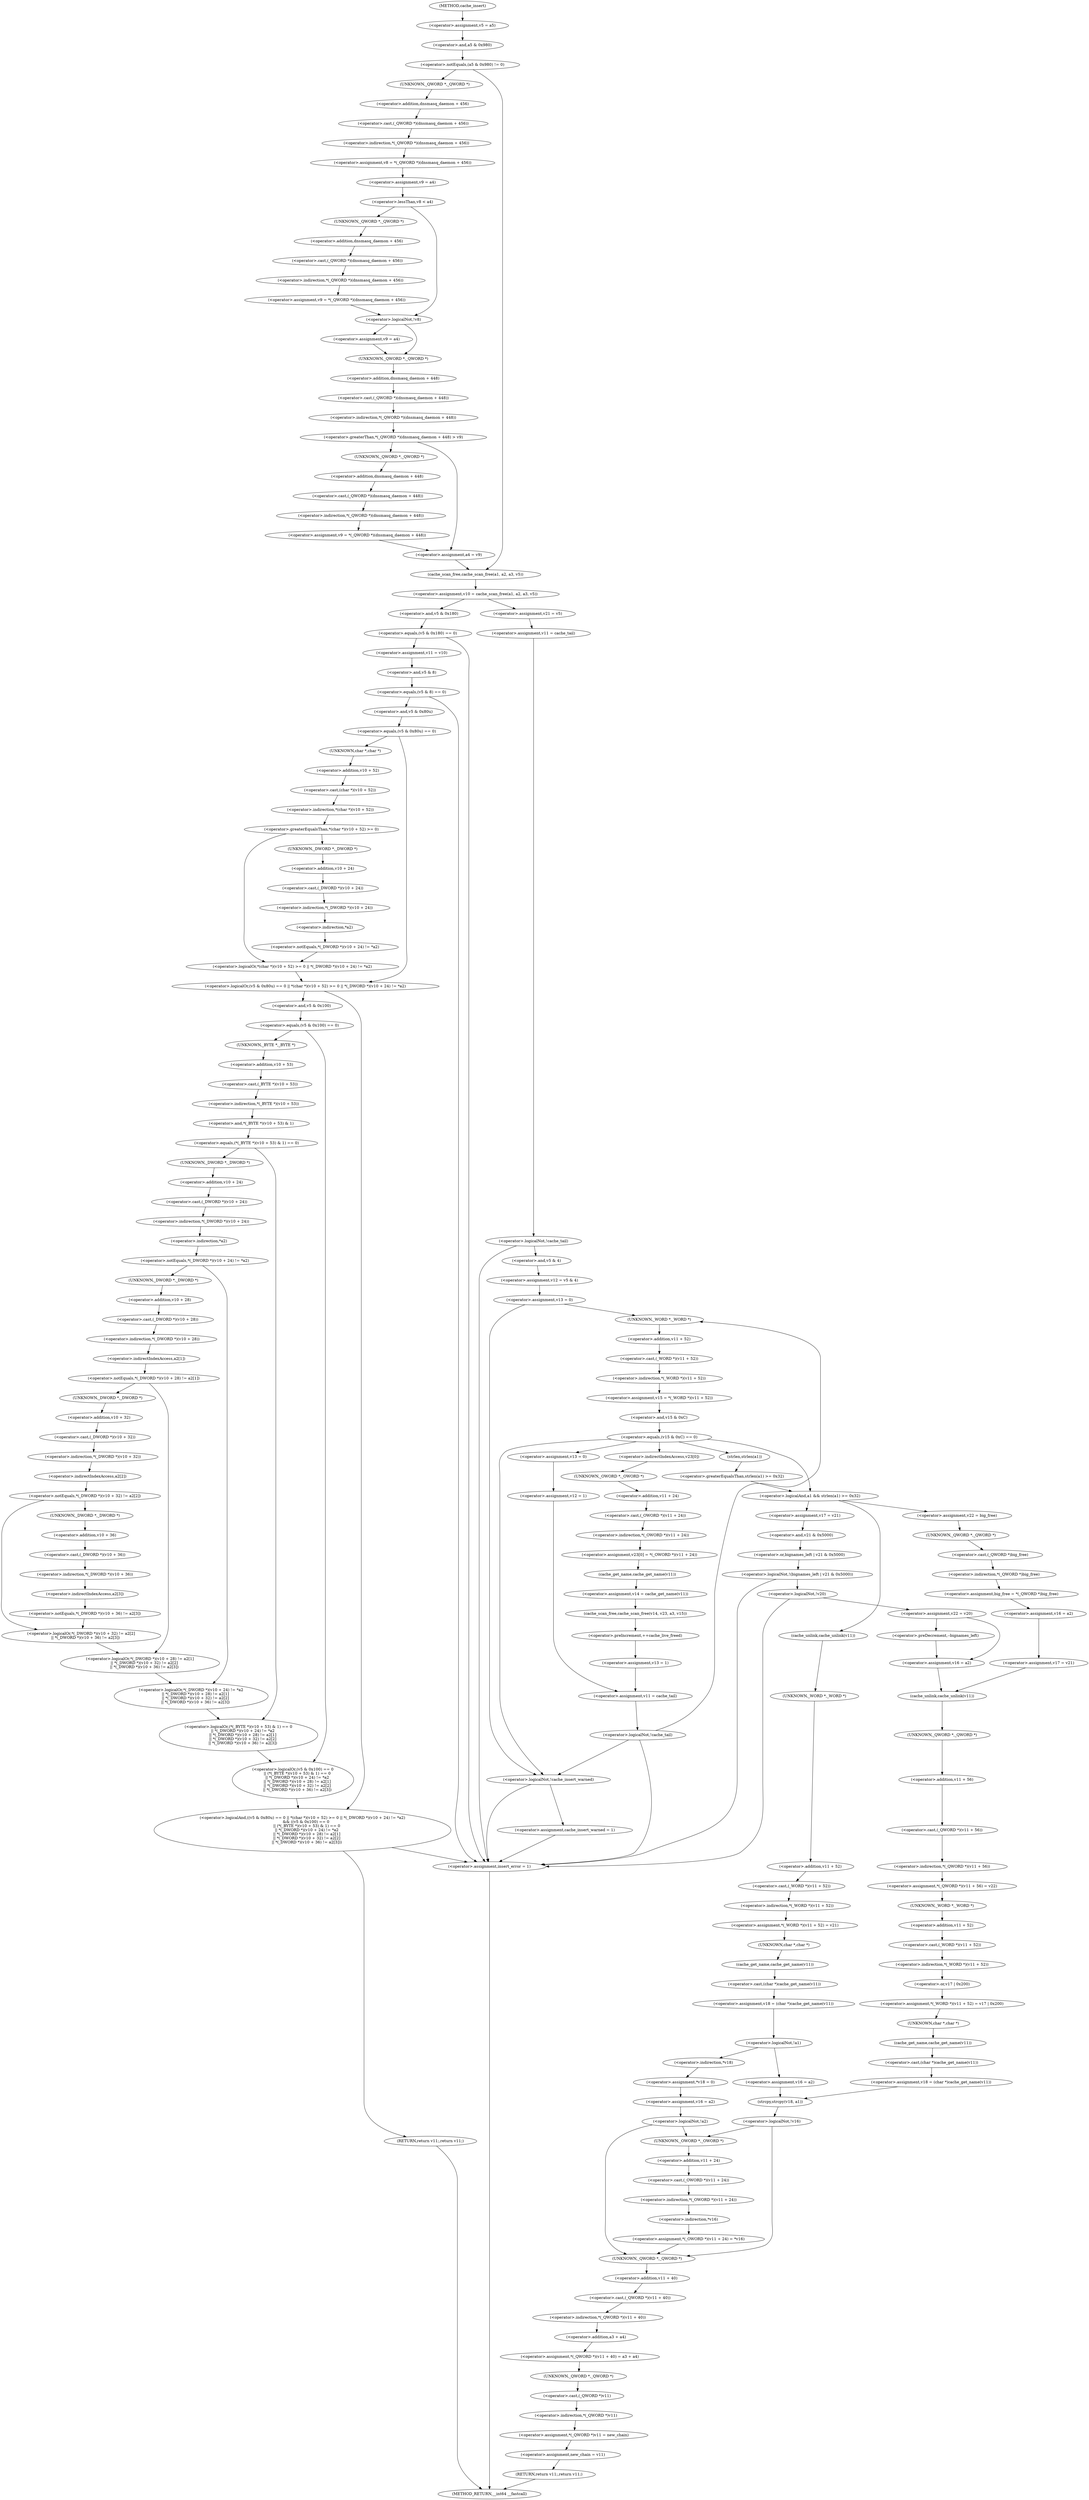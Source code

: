 digraph cache_insert {  
"1000140" [label = "(<operator>.assignment,v5 = a5)" ]
"1000144" [label = "(<operator>.notEquals,(a5 & 0x980) != 0)" ]
"1000145" [label = "(<operator>.and,a5 & 0x980)" ]
"1000150" [label = "(<operator>.assignment,v8 = *(_QWORD *)(dnsmasq_daemon + 456))" ]
"1000152" [label = "(<operator>.indirection,*(_QWORD *)(dnsmasq_daemon + 456))" ]
"1000153" [label = "(<operator>.cast,(_QWORD *)(dnsmasq_daemon + 456))" ]
"1000154" [label = "(UNKNOWN,_QWORD *,_QWORD *)" ]
"1000155" [label = "(<operator>.addition,dnsmasq_daemon + 456)" ]
"1000158" [label = "(<operator>.assignment,v9 = a4)" ]
"1000162" [label = "(<operator>.lessThan,v8 < a4)" ]
"1000165" [label = "(<operator>.assignment,v9 = *(_QWORD *)(dnsmasq_daemon + 456))" ]
"1000167" [label = "(<operator>.indirection,*(_QWORD *)(dnsmasq_daemon + 456))" ]
"1000168" [label = "(<operator>.cast,(_QWORD *)(dnsmasq_daemon + 456))" ]
"1000169" [label = "(UNKNOWN,_QWORD *,_QWORD *)" ]
"1000170" [label = "(<operator>.addition,dnsmasq_daemon + 456)" ]
"1000174" [label = "(<operator>.logicalNot,!v8)" ]
"1000176" [label = "(<operator>.assignment,v9 = a4)" ]
"1000180" [label = "(<operator>.greaterThan,*(_QWORD *)(dnsmasq_daemon + 448) > v9)" ]
"1000181" [label = "(<operator>.indirection,*(_QWORD *)(dnsmasq_daemon + 448))" ]
"1000182" [label = "(<operator>.cast,(_QWORD *)(dnsmasq_daemon + 448))" ]
"1000183" [label = "(UNKNOWN,_QWORD *,_QWORD *)" ]
"1000184" [label = "(<operator>.addition,dnsmasq_daemon + 448)" ]
"1000188" [label = "(<operator>.assignment,v9 = *(_QWORD *)(dnsmasq_daemon + 448))" ]
"1000190" [label = "(<operator>.indirection,*(_QWORD *)(dnsmasq_daemon + 448))" ]
"1000191" [label = "(<operator>.cast,(_QWORD *)(dnsmasq_daemon + 448))" ]
"1000192" [label = "(UNKNOWN,_QWORD *,_QWORD *)" ]
"1000193" [label = "(<operator>.addition,dnsmasq_daemon + 448)" ]
"1000196" [label = "(<operator>.assignment,a4 = v9)" ]
"1000202" [label = "(<operator>.assignment,v10 = cache_scan_free(a1, a2, a3, v5))" ]
"1000204" [label = "(cache_scan_free,cache_scan_free(a1, a2, a3, v5))" ]
"1000213" [label = "(<operator>.equals,(v5 & 0x180) == 0)" ]
"1000214" [label = "(<operator>.and,v5 & 0x180)" ]
"1000219" [label = "(<operator>.assignment,v11 = v10)" ]
"1000223" [label = "(<operator>.equals,(v5 & 8) == 0)" ]
"1000224" [label = "(<operator>.and,v5 & 8)" ]
"1000230" [label = "(<operator>.logicalAnd,((v5 & 0x80u) == 0 || *(char *)(v10 + 52) >= 0 || *(_DWORD *)(v10 + 24) != *a2)\n      && ((v5 & 0x100) == 0\n       || (*(_BYTE *)(v10 + 53) & 1) == 0\n       || *(_DWORD *)(v10 + 24) != *a2\n       || *(_DWORD *)(v10 + 28) != a2[1]\n       || *(_DWORD *)(v10 + 32) != a2[2]\n       || *(_DWORD *)(v10 + 36) != a2[3]))" ]
"1000231" [label = "(<operator>.logicalOr,(v5 & 0x80u) == 0 || *(char *)(v10 + 52) >= 0 || *(_DWORD *)(v10 + 24) != *a2)" ]
"1000232" [label = "(<operator>.equals,(v5 & 0x80u) == 0)" ]
"1000233" [label = "(<operator>.and,v5 & 0x80u)" ]
"1000237" [label = "(<operator>.logicalOr,*(char *)(v10 + 52) >= 0 || *(_DWORD *)(v10 + 24) != *a2)" ]
"1000238" [label = "(<operator>.greaterEqualsThan,*(char *)(v10 + 52) >= 0)" ]
"1000239" [label = "(<operator>.indirection,*(char *)(v10 + 52))" ]
"1000240" [label = "(<operator>.cast,(char *)(v10 + 52))" ]
"1000241" [label = "(UNKNOWN,char *,char *)" ]
"1000242" [label = "(<operator>.addition,v10 + 52)" ]
"1000246" [label = "(<operator>.notEquals,*(_DWORD *)(v10 + 24) != *a2)" ]
"1000247" [label = "(<operator>.indirection,*(_DWORD *)(v10 + 24))" ]
"1000248" [label = "(<operator>.cast,(_DWORD *)(v10 + 24))" ]
"1000249" [label = "(UNKNOWN,_DWORD *,_DWORD *)" ]
"1000250" [label = "(<operator>.addition,v10 + 24)" ]
"1000253" [label = "(<operator>.indirection,*a2)" ]
"1000255" [label = "(<operator>.logicalOr,(v5 & 0x100) == 0\n       || (*(_BYTE *)(v10 + 53) & 1) == 0\n       || *(_DWORD *)(v10 + 24) != *a2\n       || *(_DWORD *)(v10 + 28) != a2[1]\n       || *(_DWORD *)(v10 + 32) != a2[2]\n       || *(_DWORD *)(v10 + 36) != a2[3])" ]
"1000256" [label = "(<operator>.equals,(v5 & 0x100) == 0)" ]
"1000257" [label = "(<operator>.and,v5 & 0x100)" ]
"1000261" [label = "(<operator>.logicalOr,(*(_BYTE *)(v10 + 53) & 1) == 0\n       || *(_DWORD *)(v10 + 24) != *a2\n       || *(_DWORD *)(v10 + 28) != a2[1]\n       || *(_DWORD *)(v10 + 32) != a2[2]\n       || *(_DWORD *)(v10 + 36) != a2[3])" ]
"1000262" [label = "(<operator>.equals,(*(_BYTE *)(v10 + 53) & 1) == 0)" ]
"1000263" [label = "(<operator>.and,*(_BYTE *)(v10 + 53) & 1)" ]
"1000264" [label = "(<operator>.indirection,*(_BYTE *)(v10 + 53))" ]
"1000265" [label = "(<operator>.cast,(_BYTE *)(v10 + 53))" ]
"1000266" [label = "(UNKNOWN,_BYTE *,_BYTE *)" ]
"1000267" [label = "(<operator>.addition,v10 + 53)" ]
"1000272" [label = "(<operator>.logicalOr,*(_DWORD *)(v10 + 24) != *a2\n       || *(_DWORD *)(v10 + 28) != a2[1]\n       || *(_DWORD *)(v10 + 32) != a2[2]\n       || *(_DWORD *)(v10 + 36) != a2[3])" ]
"1000273" [label = "(<operator>.notEquals,*(_DWORD *)(v10 + 24) != *a2)" ]
"1000274" [label = "(<operator>.indirection,*(_DWORD *)(v10 + 24))" ]
"1000275" [label = "(<operator>.cast,(_DWORD *)(v10 + 24))" ]
"1000276" [label = "(UNKNOWN,_DWORD *,_DWORD *)" ]
"1000277" [label = "(<operator>.addition,v10 + 24)" ]
"1000280" [label = "(<operator>.indirection,*a2)" ]
"1000282" [label = "(<operator>.logicalOr,*(_DWORD *)(v10 + 28) != a2[1]\n       || *(_DWORD *)(v10 + 32) != a2[2]\n       || *(_DWORD *)(v10 + 36) != a2[3])" ]
"1000283" [label = "(<operator>.notEquals,*(_DWORD *)(v10 + 28) != a2[1])" ]
"1000284" [label = "(<operator>.indirection,*(_DWORD *)(v10 + 28))" ]
"1000285" [label = "(<operator>.cast,(_DWORD *)(v10 + 28))" ]
"1000286" [label = "(UNKNOWN,_DWORD *,_DWORD *)" ]
"1000287" [label = "(<operator>.addition,v10 + 28)" ]
"1000290" [label = "(<operator>.indirectIndexAccess,a2[1])" ]
"1000293" [label = "(<operator>.logicalOr,*(_DWORD *)(v10 + 32) != a2[2]\n       || *(_DWORD *)(v10 + 36) != a2[3])" ]
"1000294" [label = "(<operator>.notEquals,*(_DWORD *)(v10 + 32) != a2[2])" ]
"1000295" [label = "(<operator>.indirection,*(_DWORD *)(v10 + 32))" ]
"1000296" [label = "(<operator>.cast,(_DWORD *)(v10 + 32))" ]
"1000297" [label = "(UNKNOWN,_DWORD *,_DWORD *)" ]
"1000298" [label = "(<operator>.addition,v10 + 32)" ]
"1000301" [label = "(<operator>.indirectIndexAccess,a2[2])" ]
"1000304" [label = "(<operator>.notEquals,*(_DWORD *)(v10 + 36) != a2[3])" ]
"1000305" [label = "(<operator>.indirection,*(_DWORD *)(v10 + 36))" ]
"1000306" [label = "(<operator>.cast,(_DWORD *)(v10 + 36))" ]
"1000307" [label = "(UNKNOWN,_DWORD *,_DWORD *)" ]
"1000308" [label = "(<operator>.addition,v10 + 36)" ]
"1000311" [label = "(<operator>.indirectIndexAccess,a2[3])" ]
"1000316" [label = "(RETURN,return v11;,return v11;)" ]
"1000318" [label = "(<operator>.assignment,v21 = v5)" ]
"1000321" [label = "(<operator>.assignment,v11 = cache_tail)" ]
"1000325" [label = "(<operator>.logicalNot,!cache_tail)" ]
"1000328" [label = "(<operator>.assignment,v12 = v5 & 4)" ]
"1000330" [label = "(<operator>.and,v5 & 4)" ]
"1000333" [label = "(<operator>.assignment,v13 = 0)" ]
"1000339" [label = "(<operator>.assignment,v15 = *(_WORD *)(v11 + 52))" ]
"1000341" [label = "(<operator>.indirection,*(_WORD *)(v11 + 52))" ]
"1000342" [label = "(<operator>.cast,(_WORD *)(v11 + 52))" ]
"1000343" [label = "(UNKNOWN,_WORD *,_WORD *)" ]
"1000344" [label = "(<operator>.addition,v11 + 52)" ]
"1000348" [label = "(<operator>.equals,(v15 & 0xC) == 0)" ]
"1000349" [label = "(<operator>.and,v15 & 0xC)" ]
"1000355" [label = "(<operator>.logicalAnd,a1 && strlen(a1) >= 0x32)" ]
"1000357" [label = "(<operator>.greaterEqualsThan,strlen(a1) >= 0x32)" ]
"1000358" [label = "(strlen,strlen(a1))" ]
"1000365" [label = "(<operator>.assignment,v22 = big_free)" ]
"1000368" [label = "(<operator>.assignment,big_free = *(_QWORD *)big_free)" ]
"1000370" [label = "(<operator>.indirection,*(_QWORD *)big_free)" ]
"1000371" [label = "(<operator>.cast,(_QWORD *)big_free)" ]
"1000372" [label = "(UNKNOWN,_QWORD *,_QWORD *)" ]
"1000374" [label = "(<operator>.assignment,v16 = a2)" ]
"1000377" [label = "(<operator>.assignment,v17 = v21)" ]
"1000382" [label = "(<operator>.assignment,v17 = v21)" ]
"1000386" [label = "(<operator>.logicalNot,!(bignames_left | v21 & 0x5000))" ]
"1000387" [label = "(<operator>.or,bignames_left | v21 & 0x5000)" ]
"1000389" [label = "(<operator>.and,v21 & 0x5000)" ]
"1000394" [label = "(<operator>.logicalNot,!v20)" ]
"1000397" [label = "(<operator>.assignment,v22 = v20)" ]
"1000402" [label = "(<operator>.preDecrement,--bignames_left)" ]
"1000404" [label = "(<operator>.assignment,v16 = a2)" ]
"1000407" [label = "(cache_unlink,cache_unlink(v11))" ]
"1000409" [label = "(<operator>.assignment,*(_QWORD *)(v11 + 56) = v22)" ]
"1000410" [label = "(<operator>.indirection,*(_QWORD *)(v11 + 56))" ]
"1000411" [label = "(<operator>.cast,(_QWORD *)(v11 + 56))" ]
"1000412" [label = "(UNKNOWN,_QWORD *,_QWORD *)" ]
"1000413" [label = "(<operator>.addition,v11 + 56)" ]
"1000417" [label = "(<operator>.assignment,*(_WORD *)(v11 + 52) = v17 | 0x200)" ]
"1000418" [label = "(<operator>.indirection,*(_WORD *)(v11 + 52))" ]
"1000419" [label = "(<operator>.cast,(_WORD *)(v11 + 52))" ]
"1000420" [label = "(UNKNOWN,_WORD *,_WORD *)" ]
"1000421" [label = "(<operator>.addition,v11 + 52)" ]
"1000424" [label = "(<operator>.or,v17 | 0x200)" ]
"1000427" [label = "(<operator>.assignment,v18 = (char *)cache_get_name(v11))" ]
"1000429" [label = "(<operator>.cast,(char *)cache_get_name(v11))" ]
"1000430" [label = "(UNKNOWN,char *,char *)" ]
"1000431" [label = "(cache_get_name,cache_get_name(v11))" ]
"1000435" [label = "(cache_unlink,cache_unlink(v11))" ]
"1000437" [label = "(<operator>.assignment,*(_WORD *)(v11 + 52) = v21)" ]
"1000438" [label = "(<operator>.indirection,*(_WORD *)(v11 + 52))" ]
"1000439" [label = "(<operator>.cast,(_WORD *)(v11 + 52))" ]
"1000440" [label = "(UNKNOWN,_WORD *,_WORD *)" ]
"1000441" [label = "(<operator>.addition,v11 + 52)" ]
"1000445" [label = "(<operator>.assignment,v18 = (char *)cache_get_name(v11))" ]
"1000447" [label = "(<operator>.cast,(char *)cache_get_name(v11))" ]
"1000448" [label = "(UNKNOWN,char *,char *)" ]
"1000449" [label = "(cache_get_name,cache_get_name(v11))" ]
"1000452" [label = "(<operator>.logicalNot,!a1)" ]
"1000455" [label = "(<operator>.assignment,*v18 = 0)" ]
"1000456" [label = "(<operator>.indirection,*v18)" ]
"1000459" [label = "(<operator>.assignment,v16 = a2)" ]
"1000463" [label = "(<operator>.logicalNot,!a2)" ]
"1000467" [label = "(<operator>.assignment,v16 = a2)" ]
"1000470" [label = "(strcpy,strcpy(v18, a1))" ]
"1000474" [label = "(<operator>.logicalNot,!v16)" ]
"1000478" [label = "(<operator>.assignment,*(_QWORD *)(v11 + 40) = a3 + a4)" ]
"1000479" [label = "(<operator>.indirection,*(_QWORD *)(v11 + 40))" ]
"1000480" [label = "(<operator>.cast,(_QWORD *)(v11 + 40))" ]
"1000481" [label = "(UNKNOWN,_QWORD *,_QWORD *)" ]
"1000482" [label = "(<operator>.addition,v11 + 40)" ]
"1000485" [label = "(<operator>.addition,a3 + a4)" ]
"1000488" [label = "(<operator>.assignment,*(_QWORD *)v11 = new_chain)" ]
"1000489" [label = "(<operator>.indirection,*(_QWORD *)v11)" ]
"1000490" [label = "(<operator>.cast,(_QWORD *)v11)" ]
"1000491" [label = "(UNKNOWN,_QWORD *,_QWORD *)" ]
"1000494" [label = "(<operator>.assignment,new_chain = v11)" ]
"1000497" [label = "(RETURN,return v11;,return v11;)" ]
"1000500" [label = "(<operator>.assignment,*(_OWORD *)(v11 + 24) = *v16)" ]
"1000501" [label = "(<operator>.indirection,*(_OWORD *)(v11 + 24))" ]
"1000502" [label = "(<operator>.cast,(_OWORD *)(v11 + 24))" ]
"1000503" [label = "(UNKNOWN,_OWORD *,_OWORD *)" ]
"1000504" [label = "(<operator>.addition,v11 + 24)" ]
"1000507" [label = "(<operator>.indirection,*v16)" ]
"1000516" [label = "(<operator>.assignment,v23[0] = *(_OWORD *)(v11 + 24))" ]
"1000517" [label = "(<operator>.indirectIndexAccess,v23[0])" ]
"1000520" [label = "(<operator>.indirection,*(_OWORD *)(v11 + 24))" ]
"1000521" [label = "(<operator>.cast,(_OWORD *)(v11 + 24))" ]
"1000522" [label = "(UNKNOWN,_OWORD *,_OWORD *)" ]
"1000523" [label = "(<operator>.addition,v11 + 24)" ]
"1000526" [label = "(<operator>.assignment,v14 = cache_get_name(v11))" ]
"1000528" [label = "(cache_get_name,cache_get_name(v11))" ]
"1000530" [label = "(cache_scan_free,cache_scan_free(v14, v23, a3, v15))" ]
"1000535" [label = "(<operator>.preIncrement,++cache_live_freed)" ]
"1000537" [label = "(<operator>.assignment,v13 = 1)" ]
"1000542" [label = "(<operator>.assignment,v13 = 0)" ]
"1000545" [label = "(<operator>.assignment,v12 = 1)" ]
"1000548" [label = "(<operator>.assignment,v11 = cache_tail)" ]
"1000552" [label = "(<operator>.logicalNot,!cache_tail)" ]
"1000556" [label = "(<operator>.logicalNot,!cache_insert_warned)" ]
"1000559" [label = "(<operator>.assignment,cache_insert_warned = 1)" ]
"1000563" [label = "(<operator>.assignment,insert_error = 1)" ]
"1000117" [label = "(METHOD,cache_insert)" ]
"1000567" [label = "(METHOD_RETURN,__int64 __fastcall)" ]
  "1000140" -> "1000145" 
  "1000144" -> "1000154" 
  "1000144" -> "1000204" 
  "1000145" -> "1000144" 
  "1000150" -> "1000158" 
  "1000152" -> "1000150" 
  "1000153" -> "1000152" 
  "1000154" -> "1000155" 
  "1000155" -> "1000153" 
  "1000158" -> "1000162" 
  "1000162" -> "1000169" 
  "1000162" -> "1000174" 
  "1000165" -> "1000174" 
  "1000167" -> "1000165" 
  "1000168" -> "1000167" 
  "1000169" -> "1000170" 
  "1000170" -> "1000168" 
  "1000174" -> "1000183" 
  "1000174" -> "1000176" 
  "1000176" -> "1000183" 
  "1000180" -> "1000192" 
  "1000180" -> "1000196" 
  "1000181" -> "1000180" 
  "1000182" -> "1000181" 
  "1000183" -> "1000184" 
  "1000184" -> "1000182" 
  "1000188" -> "1000196" 
  "1000190" -> "1000188" 
  "1000191" -> "1000190" 
  "1000192" -> "1000193" 
  "1000193" -> "1000191" 
  "1000196" -> "1000204" 
  "1000202" -> "1000214" 
  "1000202" -> "1000318" 
  "1000204" -> "1000202" 
  "1000213" -> "1000563" 
  "1000213" -> "1000219" 
  "1000214" -> "1000213" 
  "1000219" -> "1000224" 
  "1000223" -> "1000563" 
  "1000223" -> "1000233" 
  "1000224" -> "1000223" 
  "1000230" -> "1000563" 
  "1000230" -> "1000316" 
  "1000231" -> "1000230" 
  "1000231" -> "1000257" 
  "1000232" -> "1000241" 
  "1000232" -> "1000231" 
  "1000233" -> "1000232" 
  "1000237" -> "1000231" 
  "1000238" -> "1000249" 
  "1000238" -> "1000237" 
  "1000239" -> "1000238" 
  "1000240" -> "1000239" 
  "1000241" -> "1000242" 
  "1000242" -> "1000240" 
  "1000246" -> "1000237" 
  "1000247" -> "1000253" 
  "1000248" -> "1000247" 
  "1000249" -> "1000250" 
  "1000250" -> "1000248" 
  "1000253" -> "1000246" 
  "1000255" -> "1000230" 
  "1000256" -> "1000266" 
  "1000256" -> "1000255" 
  "1000257" -> "1000256" 
  "1000261" -> "1000255" 
  "1000262" -> "1000276" 
  "1000262" -> "1000261" 
  "1000263" -> "1000262" 
  "1000264" -> "1000263" 
  "1000265" -> "1000264" 
  "1000266" -> "1000267" 
  "1000267" -> "1000265" 
  "1000272" -> "1000261" 
  "1000273" -> "1000286" 
  "1000273" -> "1000272" 
  "1000274" -> "1000280" 
  "1000275" -> "1000274" 
  "1000276" -> "1000277" 
  "1000277" -> "1000275" 
  "1000280" -> "1000273" 
  "1000282" -> "1000272" 
  "1000283" -> "1000297" 
  "1000283" -> "1000282" 
  "1000284" -> "1000290" 
  "1000285" -> "1000284" 
  "1000286" -> "1000287" 
  "1000287" -> "1000285" 
  "1000290" -> "1000283" 
  "1000293" -> "1000282" 
  "1000294" -> "1000307" 
  "1000294" -> "1000293" 
  "1000295" -> "1000301" 
  "1000296" -> "1000295" 
  "1000297" -> "1000298" 
  "1000298" -> "1000296" 
  "1000301" -> "1000294" 
  "1000304" -> "1000293" 
  "1000305" -> "1000311" 
  "1000306" -> "1000305" 
  "1000307" -> "1000308" 
  "1000308" -> "1000306" 
  "1000311" -> "1000304" 
  "1000316" -> "1000567" 
  "1000318" -> "1000321" 
  "1000321" -> "1000325" 
  "1000325" -> "1000563" 
  "1000325" -> "1000330" 
  "1000328" -> "1000333" 
  "1000330" -> "1000328" 
  "1000333" -> "1000343" 
  "1000333" -> "1000556" 
  "1000339" -> "1000349" 
  "1000341" -> "1000339" 
  "1000342" -> "1000341" 
  "1000343" -> "1000344" 
  "1000344" -> "1000342" 
  "1000348" -> "1000355" 
  "1000348" -> "1000358" 
  "1000348" -> "1000556" 
  "1000348" -> "1000517" 
  "1000348" -> "1000542" 
  "1000349" -> "1000348" 
  "1000355" -> "1000365" 
  "1000355" -> "1000382" 
  "1000355" -> "1000435" 
  "1000357" -> "1000355" 
  "1000358" -> "1000357" 
  "1000365" -> "1000372" 
  "1000368" -> "1000374" 
  "1000370" -> "1000368" 
  "1000371" -> "1000370" 
  "1000372" -> "1000371" 
  "1000374" -> "1000377" 
  "1000377" -> "1000407" 
  "1000382" -> "1000389" 
  "1000386" -> "1000563" 
  "1000386" -> "1000394" 
  "1000387" -> "1000386" 
  "1000389" -> "1000387" 
  "1000394" -> "1000563" 
  "1000394" -> "1000397" 
  "1000397" -> "1000402" 
  "1000397" -> "1000404" 
  "1000402" -> "1000404" 
  "1000404" -> "1000407" 
  "1000407" -> "1000412" 
  "1000409" -> "1000420" 
  "1000410" -> "1000409" 
  "1000411" -> "1000410" 
  "1000412" -> "1000413" 
  "1000413" -> "1000411" 
  "1000417" -> "1000430" 
  "1000418" -> "1000424" 
  "1000419" -> "1000418" 
  "1000420" -> "1000421" 
  "1000421" -> "1000419" 
  "1000424" -> "1000417" 
  "1000427" -> "1000470" 
  "1000429" -> "1000427" 
  "1000430" -> "1000431" 
  "1000431" -> "1000429" 
  "1000435" -> "1000440" 
  "1000437" -> "1000448" 
  "1000438" -> "1000437" 
  "1000439" -> "1000438" 
  "1000440" -> "1000441" 
  "1000441" -> "1000439" 
  "1000445" -> "1000452" 
  "1000447" -> "1000445" 
  "1000448" -> "1000449" 
  "1000449" -> "1000447" 
  "1000452" -> "1000456" 
  "1000452" -> "1000467" 
  "1000455" -> "1000459" 
  "1000456" -> "1000455" 
  "1000459" -> "1000463" 
  "1000463" -> "1000481" 
  "1000463" -> "1000503" 
  "1000467" -> "1000470" 
  "1000470" -> "1000474" 
  "1000474" -> "1000481" 
  "1000474" -> "1000503" 
  "1000478" -> "1000491" 
  "1000479" -> "1000485" 
  "1000480" -> "1000479" 
  "1000481" -> "1000482" 
  "1000482" -> "1000480" 
  "1000485" -> "1000478" 
  "1000488" -> "1000494" 
  "1000489" -> "1000488" 
  "1000490" -> "1000489" 
  "1000491" -> "1000490" 
  "1000494" -> "1000497" 
  "1000497" -> "1000567" 
  "1000500" -> "1000481" 
  "1000501" -> "1000507" 
  "1000502" -> "1000501" 
  "1000503" -> "1000504" 
  "1000504" -> "1000502" 
  "1000507" -> "1000500" 
  "1000516" -> "1000528" 
  "1000517" -> "1000522" 
  "1000520" -> "1000516" 
  "1000521" -> "1000520" 
  "1000522" -> "1000523" 
  "1000523" -> "1000521" 
  "1000526" -> "1000530" 
  "1000528" -> "1000526" 
  "1000530" -> "1000535" 
  "1000535" -> "1000537" 
  "1000537" -> "1000548" 
  "1000542" -> "1000545" 
  "1000545" -> "1000548" 
  "1000548" -> "1000552" 
  "1000552" -> "1000343" 
  "1000552" -> "1000556" 
  "1000552" -> "1000563" 
  "1000556" -> "1000559" 
  "1000556" -> "1000563" 
  "1000559" -> "1000563" 
  "1000563" -> "1000567" 
  "1000117" -> "1000140" 
}
